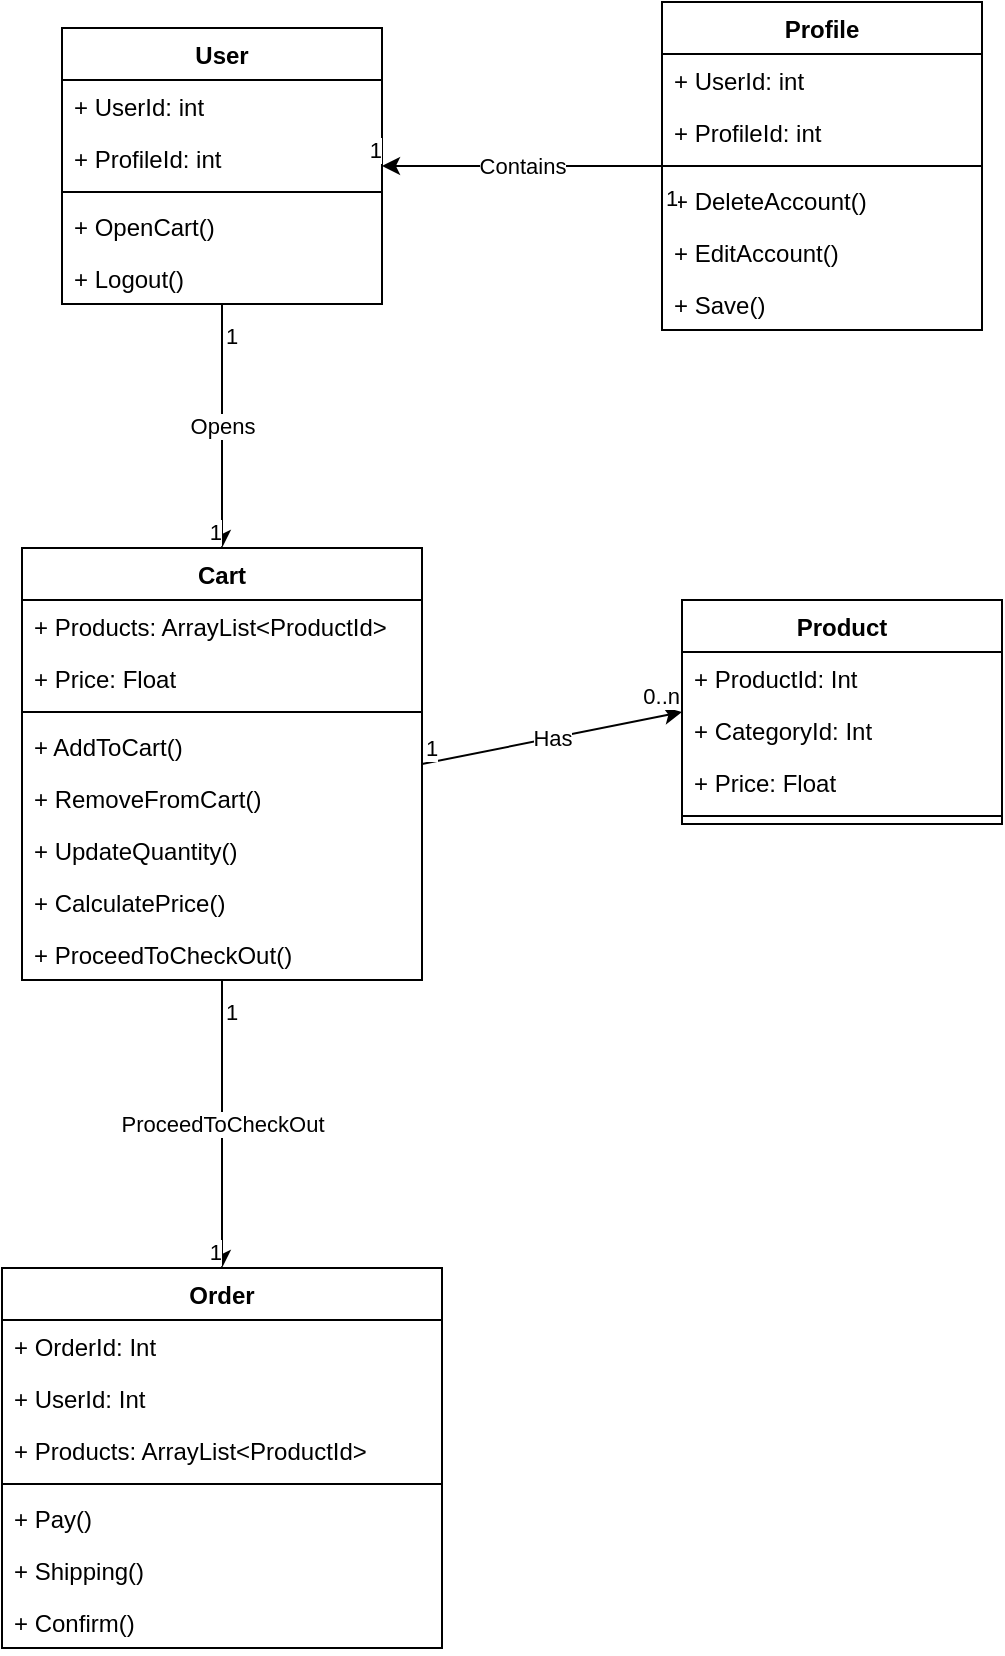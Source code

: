 <mxfile version="24.2.1" type="device">
  <diagram name="Page-1" id="H2FOLK643TPE5QBh98ee">
    <mxGraphModel dx="910" dy="1559" grid="1" gridSize="10" guides="1" tooltips="1" connect="1" arrows="1" fold="1" page="1" pageScale="1" pageWidth="850" pageHeight="1100" math="0" shadow="0">
      <root>
        <mxCell id="0" />
        <mxCell id="1" parent="0" />
        <mxCell id="nHbEKTopAKLQPBVWmRQb-5" value="User" style="swimlane;fontStyle=1;align=center;verticalAlign=top;childLayout=stackLayout;horizontal=1;startSize=26;horizontalStack=0;resizeParent=1;resizeParentMax=0;resizeLast=0;collapsible=1;marginBottom=0;whiteSpace=wrap;html=1;" parent="1" vertex="1">
          <mxGeometry x="205" y="-948" width="160" height="138" as="geometry">
            <mxRectangle x="290" y="-270" width="70" height="30" as="alternateBounds" />
          </mxGeometry>
        </mxCell>
        <mxCell id="nHbEKTopAKLQPBVWmRQb-6" value="+ UserId: int" style="text;strokeColor=none;fillColor=none;align=left;verticalAlign=top;spacingLeft=4;spacingRight=4;overflow=hidden;rotatable=0;points=[[0,0.5],[1,0.5]];portConstraint=eastwest;whiteSpace=wrap;html=1;" parent="nHbEKTopAKLQPBVWmRQb-5" vertex="1">
          <mxGeometry y="26" width="160" height="26" as="geometry" />
        </mxCell>
        <mxCell id="nHbEKTopAKLQPBVWmRQb-62" value="+ ProfileId: int" style="text;strokeColor=none;fillColor=none;align=left;verticalAlign=top;spacingLeft=4;spacingRight=4;overflow=hidden;rotatable=0;points=[[0,0.5],[1,0.5]];portConstraint=eastwest;whiteSpace=wrap;html=1;" parent="nHbEKTopAKLQPBVWmRQb-5" vertex="1">
          <mxGeometry y="52" width="160" height="26" as="geometry" />
        </mxCell>
        <mxCell id="nHbEKTopAKLQPBVWmRQb-7" value="" style="line;strokeWidth=1;fillColor=none;align=left;verticalAlign=middle;spacingTop=-1;spacingLeft=3;spacingRight=3;rotatable=0;labelPosition=right;points=[];portConstraint=eastwest;strokeColor=inherit;" parent="nHbEKTopAKLQPBVWmRQb-5" vertex="1">
          <mxGeometry y="78" width="160" height="8" as="geometry" />
        </mxCell>
        <mxCell id="nHbEKTopAKLQPBVWmRQb-8" value="+ OpenCart()" style="text;strokeColor=none;fillColor=none;align=left;verticalAlign=top;spacingLeft=4;spacingRight=4;overflow=hidden;rotatable=0;points=[[0,0.5],[1,0.5]];portConstraint=eastwest;whiteSpace=wrap;html=1;" parent="nHbEKTopAKLQPBVWmRQb-5" vertex="1">
          <mxGeometry y="86" width="160" height="26" as="geometry" />
        </mxCell>
        <mxCell id="nHbEKTopAKLQPBVWmRQb-68" value="+ Logout()" style="text;strokeColor=none;fillColor=none;align=left;verticalAlign=top;spacingLeft=4;spacingRight=4;overflow=hidden;rotatable=0;points=[[0,0.5],[1,0.5]];portConstraint=eastwest;whiteSpace=wrap;html=1;" parent="nHbEKTopAKLQPBVWmRQb-5" vertex="1">
          <mxGeometry y="112" width="160" height="26" as="geometry" />
        </mxCell>
        <mxCell id="nHbEKTopAKLQPBVWmRQb-9" value="Product" style="swimlane;fontStyle=1;align=center;verticalAlign=top;childLayout=stackLayout;horizontal=1;startSize=26;horizontalStack=0;resizeParent=1;resizeParentMax=0;resizeLast=0;collapsible=1;marginBottom=0;whiteSpace=wrap;html=1;" parent="1" vertex="1">
          <mxGeometry x="515" y="-662" width="160" height="112" as="geometry">
            <mxRectangle x="600" y="3" width="90" height="30" as="alternateBounds" />
          </mxGeometry>
        </mxCell>
        <mxCell id="nHbEKTopAKLQPBVWmRQb-10" value="+ ProductId: Int" style="text;strokeColor=none;fillColor=none;align=left;verticalAlign=top;spacingLeft=4;spacingRight=4;overflow=hidden;rotatable=0;points=[[0,0.5],[1,0.5]];portConstraint=eastwest;whiteSpace=wrap;html=1;" parent="nHbEKTopAKLQPBVWmRQb-9" vertex="1">
          <mxGeometry y="26" width="160" height="26" as="geometry" />
        </mxCell>
        <mxCell id="nHbEKTopAKLQPBVWmRQb-13" value="+ CategoryId: Int" style="text;strokeColor=none;fillColor=none;align=left;verticalAlign=top;spacingLeft=4;spacingRight=4;overflow=hidden;rotatable=0;points=[[0,0.5],[1,0.5]];portConstraint=eastwest;whiteSpace=wrap;html=1;" parent="nHbEKTopAKLQPBVWmRQb-9" vertex="1">
          <mxGeometry y="52" width="160" height="26" as="geometry" />
        </mxCell>
        <mxCell id="nHbEKTopAKLQPBVWmRQb-15" value="+ Price: Float" style="text;strokeColor=none;fillColor=none;align=left;verticalAlign=top;spacingLeft=4;spacingRight=4;overflow=hidden;rotatable=0;points=[[0,0.5],[1,0.5]];portConstraint=eastwest;whiteSpace=wrap;html=1;" parent="nHbEKTopAKLQPBVWmRQb-9" vertex="1">
          <mxGeometry y="78" width="160" height="26" as="geometry" />
        </mxCell>
        <mxCell id="nHbEKTopAKLQPBVWmRQb-11" value="" style="line;strokeWidth=1;fillColor=none;align=left;verticalAlign=middle;spacingTop=-1;spacingLeft=3;spacingRight=3;rotatable=0;labelPosition=right;points=[];portConstraint=eastwest;strokeColor=inherit;" parent="nHbEKTopAKLQPBVWmRQb-9" vertex="1">
          <mxGeometry y="104" width="160" height="8" as="geometry" />
        </mxCell>
        <mxCell id="nHbEKTopAKLQPBVWmRQb-22" value="Cart" style="swimlane;fontStyle=1;align=center;verticalAlign=top;childLayout=stackLayout;horizontal=1;startSize=26;horizontalStack=0;resizeParent=1;resizeParentMax=0;resizeLast=0;collapsible=1;marginBottom=0;whiteSpace=wrap;html=1;" parent="1" vertex="1">
          <mxGeometry x="185" y="-688" width="200" height="216" as="geometry">
            <mxRectangle x="270" y="-10" width="60" height="30" as="alternateBounds" />
          </mxGeometry>
        </mxCell>
        <mxCell id="nHbEKTopAKLQPBVWmRQb-23" value="+ Products: ArrayList&amp;lt;ProductId&amp;gt;" style="text;strokeColor=none;fillColor=none;align=left;verticalAlign=top;spacingLeft=4;spacingRight=4;overflow=hidden;rotatable=0;points=[[0,0.5],[1,0.5]];portConstraint=eastwest;whiteSpace=wrap;html=1;" parent="nHbEKTopAKLQPBVWmRQb-22" vertex="1">
          <mxGeometry y="26" width="200" height="26" as="geometry" />
        </mxCell>
        <mxCell id="nHbEKTopAKLQPBVWmRQb-26" value="+ Price: Float" style="text;strokeColor=none;fillColor=none;align=left;verticalAlign=top;spacingLeft=4;spacingRight=4;overflow=hidden;rotatable=0;points=[[0,0.5],[1,0.5]];portConstraint=eastwest;whiteSpace=wrap;html=1;" parent="nHbEKTopAKLQPBVWmRQb-22" vertex="1">
          <mxGeometry y="52" width="200" height="26" as="geometry" />
        </mxCell>
        <mxCell id="nHbEKTopAKLQPBVWmRQb-24" value="" style="line;strokeWidth=1;fillColor=none;align=left;verticalAlign=middle;spacingTop=-1;spacingLeft=3;spacingRight=3;rotatable=0;labelPosition=right;points=[];portConstraint=eastwest;strokeColor=inherit;" parent="nHbEKTopAKLQPBVWmRQb-22" vertex="1">
          <mxGeometry y="78" width="200" height="8" as="geometry" />
        </mxCell>
        <mxCell id="nHbEKTopAKLQPBVWmRQb-25" value="+ AddToCart()" style="text;strokeColor=none;fillColor=none;align=left;verticalAlign=top;spacingLeft=4;spacingRight=4;overflow=hidden;rotatable=0;points=[[0,0.5],[1,0.5]];portConstraint=eastwest;whiteSpace=wrap;html=1;" parent="nHbEKTopAKLQPBVWmRQb-22" vertex="1">
          <mxGeometry y="86" width="200" height="26" as="geometry" />
        </mxCell>
        <mxCell id="nHbEKTopAKLQPBVWmRQb-27" value="+ RemoveFromCart()" style="text;strokeColor=none;fillColor=none;align=left;verticalAlign=top;spacingLeft=4;spacingRight=4;overflow=hidden;rotatable=0;points=[[0,0.5],[1,0.5]];portConstraint=eastwest;whiteSpace=wrap;html=1;" parent="nHbEKTopAKLQPBVWmRQb-22" vertex="1">
          <mxGeometry y="112" width="200" height="26" as="geometry" />
        </mxCell>
        <mxCell id="nHbEKTopAKLQPBVWmRQb-28" value="+ UpdateQuantity()" style="text;strokeColor=none;fillColor=none;align=left;verticalAlign=top;spacingLeft=4;spacingRight=4;overflow=hidden;rotatable=0;points=[[0,0.5],[1,0.5]];portConstraint=eastwest;whiteSpace=wrap;html=1;" parent="nHbEKTopAKLQPBVWmRQb-22" vertex="1">
          <mxGeometry y="138" width="200" height="26" as="geometry" />
        </mxCell>
        <mxCell id="nHbEKTopAKLQPBVWmRQb-29" value="+ CalculatePrice()" style="text;strokeColor=none;fillColor=none;align=left;verticalAlign=top;spacingLeft=4;spacingRight=4;overflow=hidden;rotatable=0;points=[[0,0.5],[1,0.5]];portConstraint=eastwest;whiteSpace=wrap;html=1;" parent="nHbEKTopAKLQPBVWmRQb-22" vertex="1">
          <mxGeometry y="164" width="200" height="26" as="geometry" />
        </mxCell>
        <mxCell id="nHbEKTopAKLQPBVWmRQb-45" value="+ ProceedToCheckOut()" style="text;strokeColor=none;fillColor=none;align=left;verticalAlign=top;spacingLeft=4;spacingRight=4;overflow=hidden;rotatable=0;points=[[0,0.5],[1,0.5]];portConstraint=eastwest;whiteSpace=wrap;html=1;" parent="nHbEKTopAKLQPBVWmRQb-22" vertex="1">
          <mxGeometry y="190" width="200" height="26" as="geometry" />
        </mxCell>
        <mxCell id="nHbEKTopAKLQPBVWmRQb-41" value="" style="endArrow=classic;html=1;rounded=0;exitX=1;exitY=0.5;exitDx=0;exitDy=0;entryX=0;entryY=0.5;entryDx=0;entryDy=0;" parent="1" source="nHbEKTopAKLQPBVWmRQb-22" target="nHbEKTopAKLQPBVWmRQb-9" edge="1">
          <mxGeometry relative="1" as="geometry">
            <mxPoint x="465" y="-768" as="sourcePoint" />
            <mxPoint x="625" y="-768" as="targetPoint" />
          </mxGeometry>
        </mxCell>
        <mxCell id="nHbEKTopAKLQPBVWmRQb-42" value="Has" style="edgeLabel;resizable=0;html=1;align=center;verticalAlign=middle;" parent="nHbEKTopAKLQPBVWmRQb-41" connectable="0" vertex="1">
          <mxGeometry relative="1" as="geometry" />
        </mxCell>
        <mxCell id="nHbEKTopAKLQPBVWmRQb-43" value="1" style="edgeLabel;resizable=0;html=1;align=left;verticalAlign=bottom;" parent="nHbEKTopAKLQPBVWmRQb-41" connectable="0" vertex="1">
          <mxGeometry x="-1" relative="1" as="geometry" />
        </mxCell>
        <mxCell id="nHbEKTopAKLQPBVWmRQb-44" value="0..n" style="edgeLabel;resizable=0;html=1;align=right;verticalAlign=bottom;" parent="nHbEKTopAKLQPBVWmRQb-41" connectable="0" vertex="1">
          <mxGeometry x="1" relative="1" as="geometry" />
        </mxCell>
        <mxCell id="nHbEKTopAKLQPBVWmRQb-46" value="" style="endArrow=classic;html=1;rounded=0;entryX=0.5;entryY=0;entryDx=0;entryDy=0;exitX=0.5;exitY=1;exitDx=0;exitDy=0;" parent="1" source="nHbEKTopAKLQPBVWmRQb-22" target="nHbEKTopAKLQPBVWmRQb-50" edge="1">
          <mxGeometry relative="1" as="geometry">
            <mxPoint x="215" y="-598" as="sourcePoint" />
            <mxPoint x="495" y="-465" as="targetPoint" />
          </mxGeometry>
        </mxCell>
        <mxCell id="nHbEKTopAKLQPBVWmRQb-47" value="ProceedToCheckOut" style="edgeLabel;resizable=0;html=1;align=center;verticalAlign=middle;" parent="nHbEKTopAKLQPBVWmRQb-46" connectable="0" vertex="1">
          <mxGeometry relative="1" as="geometry" />
        </mxCell>
        <mxCell id="nHbEKTopAKLQPBVWmRQb-48" value="1" style="edgeLabel;resizable=0;html=1;align=left;verticalAlign=bottom;" parent="nHbEKTopAKLQPBVWmRQb-46" connectable="0" vertex="1">
          <mxGeometry x="-1" relative="1" as="geometry">
            <mxPoint y="24" as="offset" />
          </mxGeometry>
        </mxCell>
        <mxCell id="nHbEKTopAKLQPBVWmRQb-49" value="1" style="edgeLabel;resizable=0;html=1;align=right;verticalAlign=bottom;" parent="nHbEKTopAKLQPBVWmRQb-46" connectable="0" vertex="1">
          <mxGeometry x="1" relative="1" as="geometry" />
        </mxCell>
        <mxCell id="nHbEKTopAKLQPBVWmRQb-50" value="Order" style="swimlane;fontStyle=1;align=center;verticalAlign=top;childLayout=stackLayout;horizontal=1;startSize=26;horizontalStack=0;resizeParent=1;resizeParentMax=0;resizeLast=0;collapsible=1;marginBottom=0;whiteSpace=wrap;html=1;" parent="1" vertex="1">
          <mxGeometry x="175" y="-328" width="220" height="190" as="geometry" />
        </mxCell>
        <mxCell id="nHbEKTopAKLQPBVWmRQb-51" value="+ OrderId: Int" style="text;strokeColor=none;fillColor=none;align=left;verticalAlign=top;spacingLeft=4;spacingRight=4;overflow=hidden;rotatable=0;points=[[0,0.5],[1,0.5]];portConstraint=eastwest;whiteSpace=wrap;html=1;" parent="nHbEKTopAKLQPBVWmRQb-50" vertex="1">
          <mxGeometry y="26" width="220" height="26" as="geometry" />
        </mxCell>
        <mxCell id="nHbEKTopAKLQPBVWmRQb-54" value="+ UserId: Int" style="text;strokeColor=none;fillColor=none;align=left;verticalAlign=top;spacingLeft=4;spacingRight=4;overflow=hidden;rotatable=0;points=[[0,0.5],[1,0.5]];portConstraint=eastwest;whiteSpace=wrap;html=1;" parent="nHbEKTopAKLQPBVWmRQb-50" vertex="1">
          <mxGeometry y="52" width="220" height="26" as="geometry" />
        </mxCell>
        <mxCell id="nHbEKTopAKLQPBVWmRQb-55" value="+ Products: ArrayList&amp;lt;ProductId&amp;gt;" style="text;strokeColor=none;fillColor=none;align=left;verticalAlign=top;spacingLeft=4;spacingRight=4;overflow=hidden;rotatable=0;points=[[0,0.5],[1,0.5]];portConstraint=eastwest;whiteSpace=wrap;html=1;" parent="nHbEKTopAKLQPBVWmRQb-50" vertex="1">
          <mxGeometry y="78" width="220" height="26" as="geometry" />
        </mxCell>
        <mxCell id="nHbEKTopAKLQPBVWmRQb-52" value="" style="line;strokeWidth=1;fillColor=none;align=left;verticalAlign=middle;spacingTop=-1;spacingLeft=3;spacingRight=3;rotatable=0;labelPosition=right;points=[];portConstraint=eastwest;strokeColor=inherit;" parent="nHbEKTopAKLQPBVWmRQb-50" vertex="1">
          <mxGeometry y="104" width="220" height="8" as="geometry" />
        </mxCell>
        <mxCell id="nHbEKTopAKLQPBVWmRQb-53" value="+ Pay()" style="text;strokeColor=none;fillColor=none;align=left;verticalAlign=top;spacingLeft=4;spacingRight=4;overflow=hidden;rotatable=0;points=[[0,0.5],[1,0.5]];portConstraint=eastwest;whiteSpace=wrap;html=1;" parent="nHbEKTopAKLQPBVWmRQb-50" vertex="1">
          <mxGeometry y="112" width="220" height="26" as="geometry" />
        </mxCell>
        <mxCell id="nHbEKTopAKLQPBVWmRQb-56" value="+ Shipping()" style="text;strokeColor=none;fillColor=none;align=left;verticalAlign=top;spacingLeft=4;spacingRight=4;overflow=hidden;rotatable=0;points=[[0,0.5],[1,0.5]];portConstraint=eastwest;whiteSpace=wrap;html=1;" parent="nHbEKTopAKLQPBVWmRQb-50" vertex="1">
          <mxGeometry y="138" width="220" height="26" as="geometry" />
        </mxCell>
        <mxCell id="nHbEKTopAKLQPBVWmRQb-57" value="+ Confirm()" style="text;strokeColor=none;fillColor=none;align=left;verticalAlign=top;spacingLeft=4;spacingRight=4;overflow=hidden;rotatable=0;points=[[0,0.5],[1,0.5]];portConstraint=eastwest;whiteSpace=wrap;html=1;" parent="nHbEKTopAKLQPBVWmRQb-50" vertex="1">
          <mxGeometry y="164" width="220" height="26" as="geometry" />
        </mxCell>
        <mxCell id="nHbEKTopAKLQPBVWmRQb-58" value="" style="endArrow=classic;html=1;rounded=0;entryX=0.5;entryY=0;entryDx=0;entryDy=0;exitX=0.5;exitY=1;exitDx=0;exitDy=0;" parent="1" source="nHbEKTopAKLQPBVWmRQb-5" target="nHbEKTopAKLQPBVWmRQb-22" edge="1">
          <mxGeometry relative="1" as="geometry">
            <mxPoint x="295" y="-848" as="sourcePoint" />
            <mxPoint x="445" y="-678" as="targetPoint" />
          </mxGeometry>
        </mxCell>
        <mxCell id="nHbEKTopAKLQPBVWmRQb-59" value="Opens" style="edgeLabel;resizable=0;html=1;align=center;verticalAlign=middle;" parent="nHbEKTopAKLQPBVWmRQb-58" connectable="0" vertex="1">
          <mxGeometry relative="1" as="geometry" />
        </mxCell>
        <mxCell id="nHbEKTopAKLQPBVWmRQb-60" value="1" style="edgeLabel;resizable=0;html=1;align=left;verticalAlign=bottom;" parent="nHbEKTopAKLQPBVWmRQb-58" connectable="0" vertex="1">
          <mxGeometry x="-1" relative="1" as="geometry">
            <mxPoint y="24" as="offset" />
          </mxGeometry>
        </mxCell>
        <mxCell id="nHbEKTopAKLQPBVWmRQb-61" value="1" style="edgeLabel;resizable=0;html=1;align=right;verticalAlign=bottom;" parent="nHbEKTopAKLQPBVWmRQb-58" connectable="0" vertex="1">
          <mxGeometry x="1" relative="1" as="geometry" />
        </mxCell>
        <mxCell id="nHbEKTopAKLQPBVWmRQb-63" value="Profile" style="swimlane;fontStyle=1;align=center;verticalAlign=top;childLayout=stackLayout;horizontal=1;startSize=26;horizontalStack=0;resizeParent=1;resizeParentMax=0;resizeLast=0;collapsible=1;marginBottom=0;whiteSpace=wrap;html=1;" parent="1" vertex="1">
          <mxGeometry x="505" y="-961" width="160" height="164" as="geometry">
            <mxRectangle x="560" y="-283" width="70" height="30" as="alternateBounds" />
          </mxGeometry>
        </mxCell>
        <mxCell id="nHbEKTopAKLQPBVWmRQb-64" value="+ UserId: int" style="text;strokeColor=none;fillColor=none;align=left;verticalAlign=top;spacingLeft=4;spacingRight=4;overflow=hidden;rotatable=0;points=[[0,0.5],[1,0.5]];portConstraint=eastwest;whiteSpace=wrap;html=1;" parent="nHbEKTopAKLQPBVWmRQb-63" vertex="1">
          <mxGeometry y="26" width="160" height="26" as="geometry" />
        </mxCell>
        <mxCell id="nHbEKTopAKLQPBVWmRQb-65" value="+ ProfileId: int" style="text;strokeColor=none;fillColor=none;align=left;verticalAlign=top;spacingLeft=4;spacingRight=4;overflow=hidden;rotatable=0;points=[[0,0.5],[1,0.5]];portConstraint=eastwest;whiteSpace=wrap;html=1;" parent="nHbEKTopAKLQPBVWmRQb-63" vertex="1">
          <mxGeometry y="52" width="160" height="26" as="geometry" />
        </mxCell>
        <mxCell id="nHbEKTopAKLQPBVWmRQb-66" value="" style="line;strokeWidth=1;fillColor=none;align=left;verticalAlign=middle;spacingTop=-1;spacingLeft=3;spacingRight=3;rotatable=0;labelPosition=right;points=[];portConstraint=eastwest;strokeColor=inherit;" parent="nHbEKTopAKLQPBVWmRQb-63" vertex="1">
          <mxGeometry y="78" width="160" height="8" as="geometry" />
        </mxCell>
        <mxCell id="nHbEKTopAKLQPBVWmRQb-67" value="+ DeleteAccount()" style="text;strokeColor=none;fillColor=none;align=left;verticalAlign=top;spacingLeft=4;spacingRight=4;overflow=hidden;rotatable=0;points=[[0,0.5],[1,0.5]];portConstraint=eastwest;whiteSpace=wrap;html=1;" parent="nHbEKTopAKLQPBVWmRQb-63" vertex="1">
          <mxGeometry y="86" width="160" height="26" as="geometry" />
        </mxCell>
        <mxCell id="nHbEKTopAKLQPBVWmRQb-69" value="+ EditAccount()" style="text;strokeColor=none;fillColor=none;align=left;verticalAlign=top;spacingLeft=4;spacingRight=4;overflow=hidden;rotatable=0;points=[[0,0.5],[1,0.5]];portConstraint=eastwest;whiteSpace=wrap;html=1;" parent="nHbEKTopAKLQPBVWmRQb-63" vertex="1">
          <mxGeometry y="112" width="160" height="26" as="geometry" />
        </mxCell>
        <mxCell id="nHbEKTopAKLQPBVWmRQb-74" value="+ Save()" style="text;strokeColor=none;fillColor=none;align=left;verticalAlign=top;spacingLeft=4;spacingRight=4;overflow=hidden;rotatable=0;points=[[0,0.5],[1,0.5]];portConstraint=eastwest;whiteSpace=wrap;html=1;" parent="nHbEKTopAKLQPBVWmRQb-63" vertex="1">
          <mxGeometry y="138" width="160" height="26" as="geometry" />
        </mxCell>
        <mxCell id="nHbEKTopAKLQPBVWmRQb-70" value="" style="endArrow=classic;html=1;rounded=0;entryX=1;entryY=0.5;entryDx=0;entryDy=0;exitX=0;exitY=0.5;exitDx=0;exitDy=0;" parent="1" source="nHbEKTopAKLQPBVWmRQb-63" target="nHbEKTopAKLQPBVWmRQb-5" edge="1">
          <mxGeometry relative="1" as="geometry">
            <mxPoint x="395" y="-898" as="sourcePoint" />
            <mxPoint x="425" y="-666" as="targetPoint" />
          </mxGeometry>
        </mxCell>
        <mxCell id="nHbEKTopAKLQPBVWmRQb-71" value="Contains" style="edgeLabel;resizable=0;html=1;align=center;verticalAlign=middle;" parent="nHbEKTopAKLQPBVWmRQb-70" connectable="0" vertex="1">
          <mxGeometry relative="1" as="geometry" />
        </mxCell>
        <mxCell id="nHbEKTopAKLQPBVWmRQb-72" value="1" style="edgeLabel;resizable=0;html=1;align=left;verticalAlign=bottom;" parent="nHbEKTopAKLQPBVWmRQb-70" connectable="0" vertex="1">
          <mxGeometry x="-1" relative="1" as="geometry">
            <mxPoint y="24" as="offset" />
          </mxGeometry>
        </mxCell>
        <mxCell id="nHbEKTopAKLQPBVWmRQb-73" value="1" style="edgeLabel;resizable=0;html=1;align=right;verticalAlign=bottom;" parent="nHbEKTopAKLQPBVWmRQb-70" connectable="0" vertex="1">
          <mxGeometry x="1" relative="1" as="geometry" />
        </mxCell>
      </root>
    </mxGraphModel>
  </diagram>
</mxfile>

